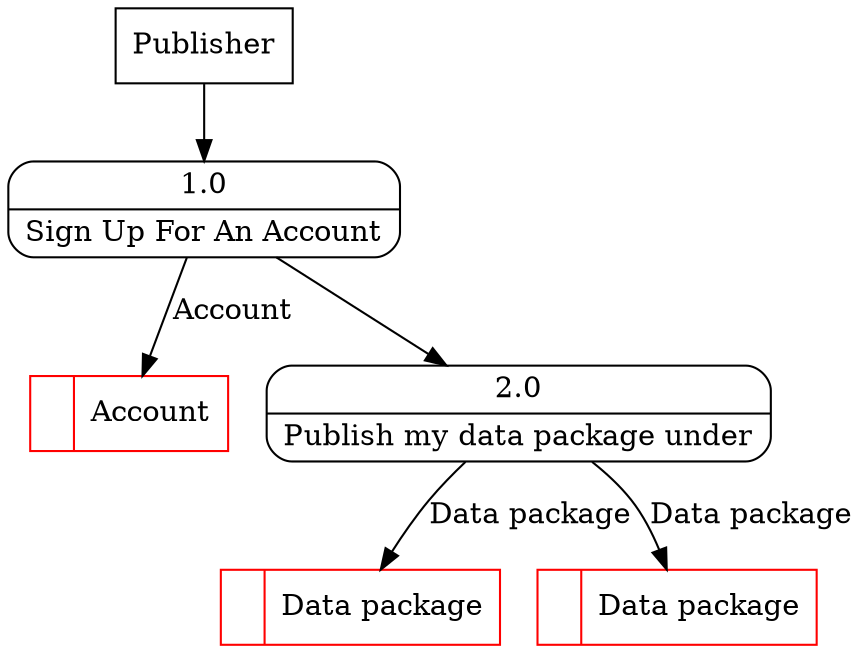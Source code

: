 digraph dfd2{ 
node[shape=record]
200 [label="<f0>  |<f1> Account " color=red];
201 [label="Publisher" shape=box];
202 [label="{<f0> 1.0|<f1> Sign Up For An Account }" shape=Mrecord];
2 [label="{<f0> 2.0|<f1> Publish my data package under }" shape=Mrecord];
202 -> 2
1001 [label="<f0>  |<f1> Data package " color=red];
2 -> 1001 [label="Data package"]
1003 [label="<f0>  |<f1> Data package " color=red];
2 -> 1003 [label="Data package"]
201 -> 202
202 -> 200 [label="Account"]
}